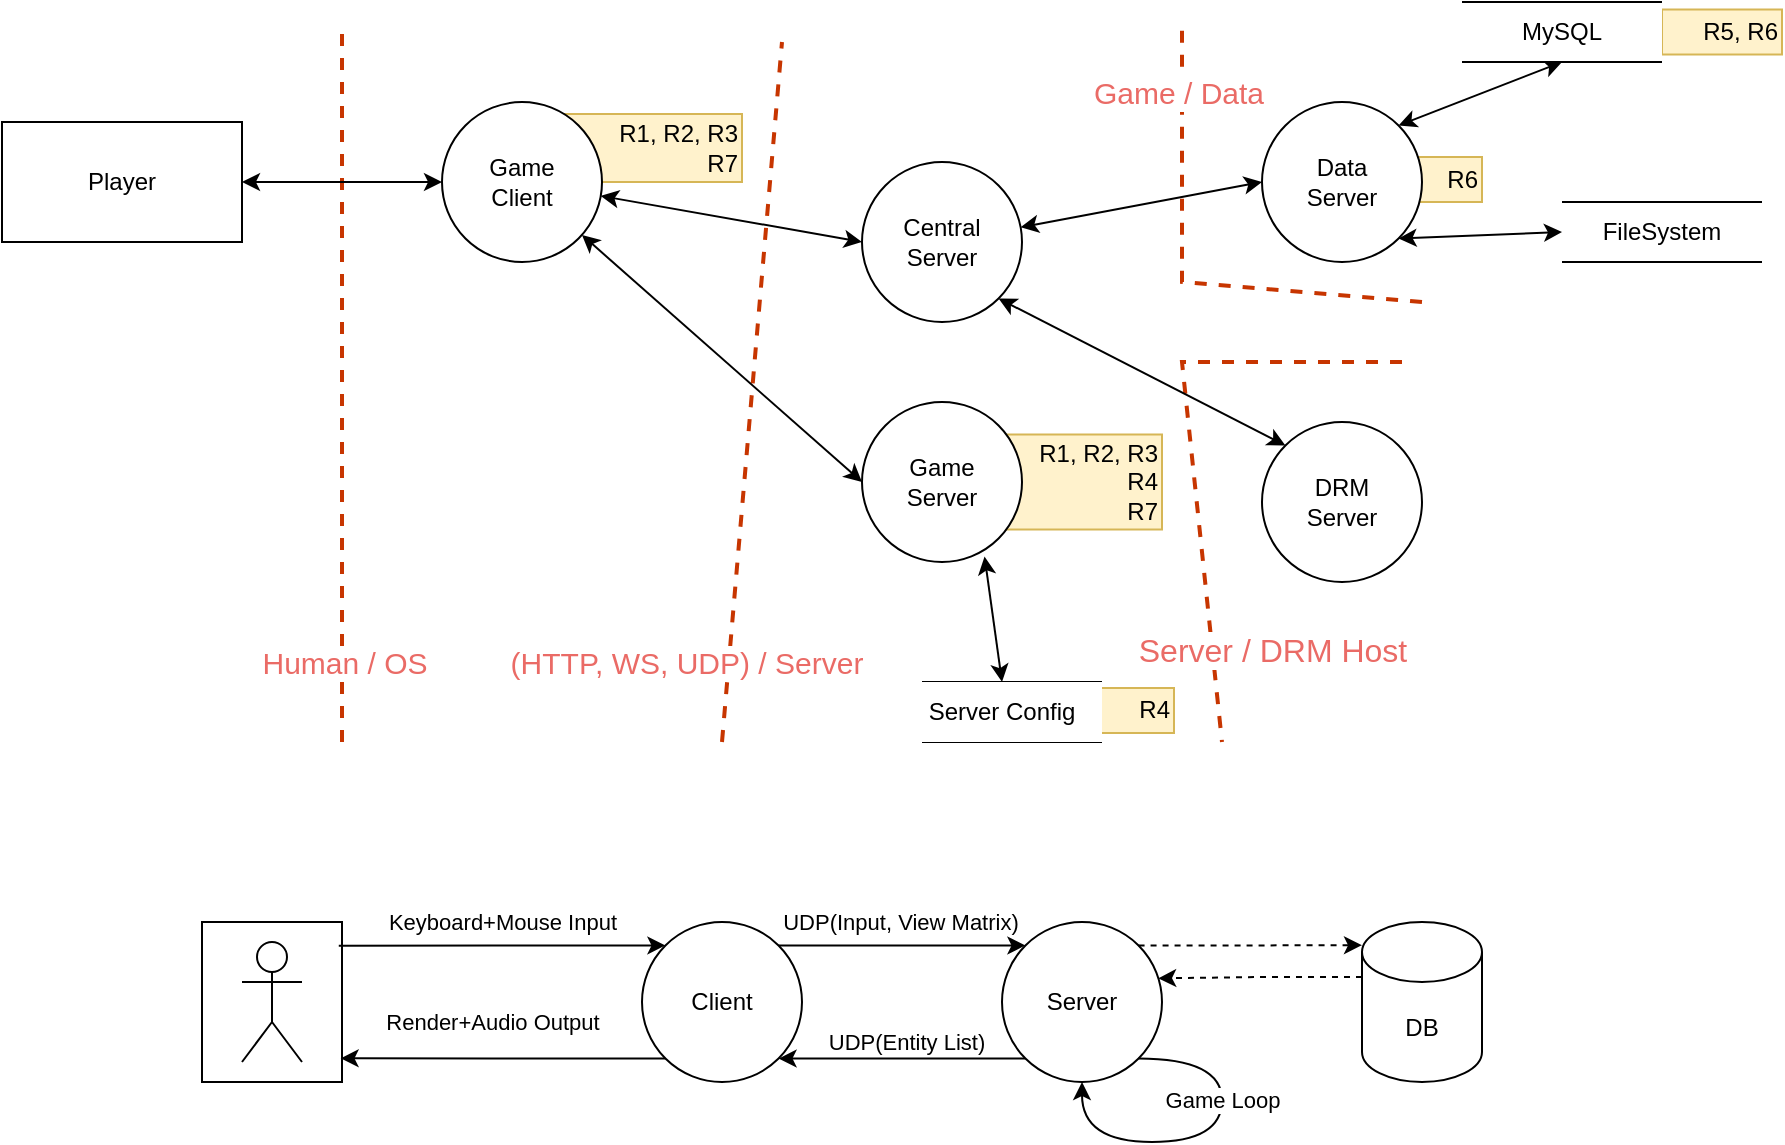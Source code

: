 <mxfile version="25.0.0">
  <diagram name="Page-1" id="I6kNBOrfu8EHdy3ZmdIW">
    <mxGraphModel dx="820" dy="562" grid="1" gridSize="10" guides="1" tooltips="1" connect="1" arrows="1" fold="1" page="1" pageScale="1" pageWidth="850" pageHeight="1100" math="0" shadow="0">
      <root>
        <mxCell id="0" />
        <mxCell id="1" parent="0" />
        <mxCell id="XetKOPu3Qg_WPPBAEXBo-107" value="&lt;div&gt;R6&lt;/div&gt;" style="rounded=0;whiteSpace=wrap;html=1;align=right;fillColor=#fff2cc;strokeColor=#d6b656;" vertex="1" parent="1">
          <mxGeometry x="760" y="197.5" width="60" height="22.5" as="geometry" />
        </mxCell>
        <mxCell id="XetKOPu3Qg_WPPBAEXBo-95" value="&lt;div&gt;R5, R6&lt;/div&gt;" style="rounded=0;whiteSpace=wrap;html=1;align=right;fillColor=#fff2cc;strokeColor=#d6b656;" vertex="1" parent="1">
          <mxGeometry x="910" y="123.75" width="60" height="22.5" as="geometry" />
        </mxCell>
        <mxCell id="XetKOPu3Qg_WPPBAEXBo-90" value="R1, R2, R3&lt;div&gt;R7&lt;/div&gt;" style="rounded=0;whiteSpace=wrap;html=1;align=right;fillColor=#fff2cc;strokeColor=#d6b656;direction=east;" vertex="1" parent="1">
          <mxGeometry x="360" y="176" width="90" height="34" as="geometry" />
        </mxCell>
        <mxCell id="XetKOPu3Qg_WPPBAEXBo-89" value="R1, R2, R3&lt;div&gt;R4&lt;/div&gt;&lt;div&gt;R7&lt;/div&gt;" style="rounded=0;whiteSpace=wrap;html=1;align=right;fillColor=#fff2cc;strokeColor=#d6b656;" vertex="1" parent="1">
          <mxGeometry x="570" y="336.25" width="90" height="47.5" as="geometry" />
        </mxCell>
        <mxCell id="XetKOPu3Qg_WPPBAEXBo-59" value="" style="rounded=0;whiteSpace=wrap;html=1;" vertex="1" parent="1">
          <mxGeometry x="180" y="580" width="70" height="80" as="geometry" />
        </mxCell>
        <mxCell id="XetKOPu3Qg_WPPBAEXBo-14" value="" style="endArrow=none;dashed=1;html=1;strokeWidth=2;rounded=0;fillColor=#fa6800;strokeColor=#C73500;" edge="1" parent="1">
          <mxGeometry width="50" height="50" relative="1" as="geometry">
            <mxPoint x="780" y="300" as="sourcePoint" />
            <mxPoint x="690" y="490" as="targetPoint" />
            <Array as="points">
              <mxPoint x="670" y="300" />
            </Array>
          </mxGeometry>
        </mxCell>
        <mxCell id="XetKOPu3Qg_WPPBAEXBo-28" value="&lt;font color=&quot;#ea6b66&quot; style=&quot;font-size: 16px;&quot;&gt;Server / DRM Host&lt;/font&gt;" style="edgeLabel;html=1;align=center;verticalAlign=middle;resizable=0;points=[];" vertex="1" connectable="0" parent="XetKOPu3Qg_WPPBAEXBo-14">
          <mxGeometry x="0.473" relative="1" as="geometry">
            <mxPoint x="33" y="33" as="offset" />
          </mxGeometry>
        </mxCell>
        <mxCell id="XetKOPu3Qg_WPPBAEXBo-6" value="" style="endArrow=none;dashed=1;html=1;strokeWidth=2;rounded=0;fillColor=#fa6800;strokeColor=#C73500;" edge="1" parent="1">
          <mxGeometry width="50" height="50" relative="1" as="geometry">
            <mxPoint x="790" y="270" as="sourcePoint" />
            <mxPoint x="670" y="130" as="targetPoint" />
            <Array as="points">
              <mxPoint x="670" y="260" />
            </Array>
          </mxGeometry>
        </mxCell>
        <mxCell id="XetKOPu3Qg_WPPBAEXBo-20" value="&lt;font style=&quot;font-size: 15px;&quot; color=&quot;#ea6b66&quot;&gt;Game / Data&lt;/font&gt;" style="edgeLabel;html=1;align=center;verticalAlign=middle;resizable=0;points=[];" vertex="1" connectable="0" parent="XetKOPu3Qg_WPPBAEXBo-6">
          <mxGeometry x="0.714" y="2" relative="1" as="geometry">
            <mxPoint y="-1" as="offset" />
          </mxGeometry>
        </mxCell>
        <mxCell id="XetKOPu3Qg_WPPBAEXBo-3" value="" style="endArrow=none;dashed=1;html=1;strokeWidth=2;rounded=0;fillColor=#fa6800;strokeColor=#C73500;" edge="1" parent="1">
          <mxGeometry width="50" height="50" relative="1" as="geometry">
            <mxPoint x="250" y="490" as="sourcePoint" />
            <mxPoint x="250" y="135" as="targetPoint" />
          </mxGeometry>
        </mxCell>
        <mxCell id="XetKOPu3Qg_WPPBAEXBo-15" value="&lt;font style=&quot;font-size: 15px;&quot; color=&quot;#ea6b66&quot;&gt;Human / OS&lt;/font&gt;" style="edgeLabel;html=1;align=center;verticalAlign=middle;resizable=0;points=[];" vertex="1" connectable="0" parent="XetKOPu3Qg_WPPBAEXBo-3">
          <mxGeometry x="-0.811" y="-1" relative="1" as="geometry">
            <mxPoint y="-7" as="offset" />
          </mxGeometry>
        </mxCell>
        <mxCell id="XetKOPu3Qg_WPPBAEXBo-4" value="" style="endArrow=none;dashed=1;html=1;strokeWidth=2;rounded=0;fillColor=#fa6800;strokeColor=#C73500;" edge="1" parent="1">
          <mxGeometry width="50" height="50" relative="1" as="geometry">
            <mxPoint x="440" y="490" as="sourcePoint" />
            <mxPoint x="470" y="140" as="targetPoint" />
          </mxGeometry>
        </mxCell>
        <mxCell id="XetKOPu3Qg_WPPBAEXBo-17" value="&lt;font style=&quot;font-size: 15px;&quot; color=&quot;#ea6b66&quot;&gt;(HTTP, WS, UDP) / Server&lt;/font&gt;" style="edgeLabel;html=1;align=center;verticalAlign=middle;resizable=0;points=[];" vertex="1" connectable="0" parent="XetKOPu3Qg_WPPBAEXBo-4">
          <mxGeometry x="-0.885" y="-1" relative="1" as="geometry">
            <mxPoint x="-21" y="-20" as="offset" />
          </mxGeometry>
        </mxCell>
        <mxCell id="XetKOPu3Qg_WPPBAEXBo-22" style="rounded=0;orthogonalLoop=1;jettySize=auto;html=1;entryX=0;entryY=0.5;entryDx=0;entryDy=0;startArrow=classic;startFill=1;" edge="1" parent="1" source="XetKOPu3Qg_WPPBAEXBo-1" target="XetKOPu3Qg_WPPBAEXBo-13">
          <mxGeometry relative="1" as="geometry" />
        </mxCell>
        <mxCell id="XetKOPu3Qg_WPPBAEXBo-26" style="rounded=0;orthogonalLoop=1;jettySize=auto;html=1;entryX=0;entryY=0.5;entryDx=0;entryDy=0;startArrow=classic;startFill=1;" edge="1" parent="1" source="XetKOPu3Qg_WPPBAEXBo-1" target="XetKOPu3Qg_WPPBAEXBo-5">
          <mxGeometry relative="1" as="geometry" />
        </mxCell>
        <mxCell id="XetKOPu3Qg_WPPBAEXBo-1" value="Game&lt;div&gt;Client&lt;/div&gt;" style="ellipse;whiteSpace=wrap;html=1;aspect=fixed;" vertex="1" parent="1">
          <mxGeometry x="300" y="170" width="80" height="80" as="geometry" />
        </mxCell>
        <mxCell id="XetKOPu3Qg_WPPBAEXBo-21" style="rounded=0;orthogonalLoop=1;jettySize=auto;html=1;entryX=0;entryY=0.5;entryDx=0;entryDy=0;startArrow=classic;startFill=1;" edge="1" parent="1" source="XetKOPu3Qg_WPPBAEXBo-2" target="XetKOPu3Qg_WPPBAEXBo-1">
          <mxGeometry relative="1" as="geometry" />
        </mxCell>
        <mxCell id="XetKOPu3Qg_WPPBAEXBo-2" value="Player" style="rounded=0;whiteSpace=wrap;html=1;" vertex="1" parent="1">
          <mxGeometry x="80" y="180" width="120" height="60" as="geometry" />
        </mxCell>
        <mxCell id="XetKOPu3Qg_WPPBAEXBo-32" style="rounded=0;orthogonalLoop=1;jettySize=auto;html=1;exitX=0.766;exitY=0.966;exitDx=0;exitDy=0;entryX=0.5;entryY=0;entryDx=0;entryDy=0;exitPerimeter=0;startArrow=classic;startFill=1;" edge="1" parent="1" source="XetKOPu3Qg_WPPBAEXBo-5" target="XetKOPu3Qg_WPPBAEXBo-36">
          <mxGeometry relative="1" as="geometry">
            <mxPoint x="590" y="450" as="targetPoint" />
          </mxGeometry>
        </mxCell>
        <mxCell id="XetKOPu3Qg_WPPBAEXBo-5" value="Game&lt;div&gt;Server&lt;/div&gt;" style="ellipse;whiteSpace=wrap;html=1;aspect=fixed;" vertex="1" parent="1">
          <mxGeometry x="510" y="320" width="80" height="80" as="geometry" />
        </mxCell>
        <mxCell id="XetKOPu3Qg_WPPBAEXBo-12" value="DRM&lt;div&gt;Server&lt;/div&gt;" style="ellipse;whiteSpace=wrap;html=1;aspect=fixed;" vertex="1" parent="1">
          <mxGeometry x="710" y="330" width="80" height="80" as="geometry" />
        </mxCell>
        <mxCell id="XetKOPu3Qg_WPPBAEXBo-23" style="rounded=0;orthogonalLoop=1;jettySize=auto;html=1;entryX=0;entryY=0.5;entryDx=0;entryDy=0;startArrow=classic;startFill=1;" edge="1" parent="1" source="XetKOPu3Qg_WPPBAEXBo-13" target="XetKOPu3Qg_WPPBAEXBo-18">
          <mxGeometry relative="1" as="geometry" />
        </mxCell>
        <mxCell id="XetKOPu3Qg_WPPBAEXBo-27" style="rounded=0;orthogonalLoop=1;jettySize=auto;html=1;exitX=1;exitY=1;exitDx=0;exitDy=0;entryX=0;entryY=0;entryDx=0;entryDy=0;startArrow=classic;startFill=1;" edge="1" parent="1" source="XetKOPu3Qg_WPPBAEXBo-13" target="XetKOPu3Qg_WPPBAEXBo-12">
          <mxGeometry relative="1" as="geometry" />
        </mxCell>
        <mxCell id="XetKOPu3Qg_WPPBAEXBo-13" value="Central&lt;div&gt;Server&lt;/div&gt;" style="ellipse;whiteSpace=wrap;html=1;aspect=fixed;" vertex="1" parent="1">
          <mxGeometry x="510" y="200" width="80" height="80" as="geometry" />
        </mxCell>
        <mxCell id="XetKOPu3Qg_WPPBAEXBo-24" style="rounded=0;orthogonalLoop=1;jettySize=auto;html=1;entryX=0.5;entryY=1;entryDx=0;entryDy=0;exitX=1;exitY=0;exitDx=0;exitDy=0;startArrow=classic;startFill=1;" edge="1" parent="1" source="XetKOPu3Qg_WPPBAEXBo-18">
          <mxGeometry relative="1" as="geometry">
            <mxPoint x="860" y="150" as="targetPoint" />
          </mxGeometry>
        </mxCell>
        <mxCell id="XetKOPu3Qg_WPPBAEXBo-106" style="rounded=0;orthogonalLoop=1;jettySize=auto;html=1;exitX=1;exitY=1;exitDx=0;exitDy=0;entryX=0;entryY=0.5;entryDx=0;entryDy=0;startArrow=classic;startFill=1;" edge="1" parent="1" source="XetKOPu3Qg_WPPBAEXBo-18" target="XetKOPu3Qg_WPPBAEXBo-105">
          <mxGeometry relative="1" as="geometry" />
        </mxCell>
        <mxCell id="XetKOPu3Qg_WPPBAEXBo-18" value="Data&lt;div&gt;Server&lt;/div&gt;" style="ellipse;whiteSpace=wrap;html=1;aspect=fixed;" vertex="1" parent="1">
          <mxGeometry x="710" y="170" width="80" height="80" as="geometry" />
        </mxCell>
        <mxCell id="XetKOPu3Qg_WPPBAEXBo-33" value="" style="group" vertex="1" connectable="0" parent="1">
          <mxGeometry x="540" y="460" width="140" height="45" as="geometry" />
        </mxCell>
        <mxCell id="XetKOPu3Qg_WPPBAEXBo-93" value="&lt;div&gt;R4&lt;/div&gt;" style="rounded=0;whiteSpace=wrap;html=1;align=right;fillColor=#fff2cc;strokeColor=#d6b656;" vertex="1" parent="XetKOPu3Qg_WPPBAEXBo-33">
          <mxGeometry x="36" y="3" width="90" height="22.5" as="geometry" />
        </mxCell>
        <mxCell id="XetKOPu3Qg_WPPBAEXBo-34" value="" style="endArrow=none;html=1;rounded=0;entryX=1;entryY=0;entryDx=0;entryDy=0;" edge="1" parent="XetKOPu3Qg_WPPBAEXBo-33" target="XetKOPu3Qg_WPPBAEXBo-36">
          <mxGeometry width="50" height="50" relative="1" as="geometry">
            <mxPoint as="sourcePoint" />
            <mxPoint x="100" as="targetPoint" />
          </mxGeometry>
        </mxCell>
        <mxCell id="XetKOPu3Qg_WPPBAEXBo-35" value="" style="endArrow=none;html=1;rounded=0;entryX=1;entryY=1;entryDx=0;entryDy=0;" edge="1" parent="XetKOPu3Qg_WPPBAEXBo-33" target="XetKOPu3Qg_WPPBAEXBo-36">
          <mxGeometry width="50" height="50" relative="1" as="geometry">
            <mxPoint y="30" as="sourcePoint" />
            <mxPoint x="100" y="30" as="targetPoint" />
          </mxGeometry>
        </mxCell>
        <mxCell id="XetKOPu3Qg_WPPBAEXBo-36" value="Server Config" style="text;html=1;align=center;verticalAlign=middle;whiteSpace=wrap;rounded=0;fillColor=default;" vertex="1" parent="XetKOPu3Qg_WPPBAEXBo-33">
          <mxGeometry x="-10" width="100" height="30" as="geometry" />
        </mxCell>
        <mxCell id="XetKOPu3Qg_WPPBAEXBo-41" value="" style="shape=umlActor;verticalLabelPosition=bottom;verticalAlign=top;html=1;outlineConnect=0;" vertex="1" parent="1">
          <mxGeometry x="200" y="590" width="30" height="60" as="geometry" />
        </mxCell>
        <mxCell id="XetKOPu3Qg_WPPBAEXBo-50" style="edgeStyle=orthogonalEdgeStyle;rounded=0;orthogonalLoop=1;jettySize=auto;html=1;exitX=1;exitY=0;exitDx=0;exitDy=0;entryX=0;entryY=0;entryDx=0;entryDy=0;" edge="1" parent="1" source="XetKOPu3Qg_WPPBAEXBo-45" target="XetKOPu3Qg_WPPBAEXBo-47">
          <mxGeometry relative="1" as="geometry" />
        </mxCell>
        <mxCell id="XetKOPu3Qg_WPPBAEXBo-66" value="UDP(Input, View Matrix)" style="edgeLabel;html=1;align=center;verticalAlign=middle;resizable=0;points=[];" vertex="1" connectable="0" parent="XetKOPu3Qg_WPPBAEXBo-50">
          <mxGeometry x="-0.016" relative="1" as="geometry">
            <mxPoint y="-12" as="offset" />
          </mxGeometry>
        </mxCell>
        <mxCell id="XetKOPu3Qg_WPPBAEXBo-45" value="Client" style="ellipse;whiteSpace=wrap;html=1;aspect=fixed;" vertex="1" parent="1">
          <mxGeometry x="400" y="580" width="80" height="80" as="geometry" />
        </mxCell>
        <mxCell id="XetKOPu3Qg_WPPBAEXBo-56" style="edgeStyle=orthogonalEdgeStyle;rounded=0;orthogonalLoop=1;jettySize=auto;html=1;exitX=0;exitY=1;exitDx=0;exitDy=0;entryX=1;entryY=1;entryDx=0;entryDy=0;" edge="1" parent="1" source="XetKOPu3Qg_WPPBAEXBo-47" target="XetKOPu3Qg_WPPBAEXBo-45">
          <mxGeometry relative="1" as="geometry" />
        </mxCell>
        <mxCell id="XetKOPu3Qg_WPPBAEXBo-73" value="UDP(Entity List)" style="edgeLabel;html=1;align=center;verticalAlign=middle;resizable=0;points=[];" vertex="1" connectable="0" parent="XetKOPu3Qg_WPPBAEXBo-56">
          <mxGeometry x="0.133" y="-1" relative="1" as="geometry">
            <mxPoint x="10" y="-8" as="offset" />
          </mxGeometry>
        </mxCell>
        <mxCell id="XetKOPu3Qg_WPPBAEXBo-47" value="Server" style="ellipse;whiteSpace=wrap;html=1;aspect=fixed;" vertex="1" parent="1">
          <mxGeometry x="580" y="580" width="80" height="80" as="geometry" />
        </mxCell>
        <mxCell id="XetKOPu3Qg_WPPBAEXBo-48" value="DB" style="shape=cylinder3;whiteSpace=wrap;html=1;boundedLbl=1;backgroundOutline=1;size=15;" vertex="1" parent="1">
          <mxGeometry x="760" y="580" width="60" height="80" as="geometry" />
        </mxCell>
        <mxCell id="XetKOPu3Qg_WPPBAEXBo-51" style="edgeStyle=orthogonalEdgeStyle;rounded=0;orthogonalLoop=1;jettySize=auto;html=1;exitX=1;exitY=0;exitDx=0;exitDy=0;entryX=0;entryY=0.145;entryDx=0;entryDy=0;entryPerimeter=0;dashed=1;" edge="1" parent="1" source="XetKOPu3Qg_WPPBAEXBo-47" target="XetKOPu3Qg_WPPBAEXBo-48">
          <mxGeometry relative="1" as="geometry" />
        </mxCell>
        <mxCell id="XetKOPu3Qg_WPPBAEXBo-63" style="edgeStyle=orthogonalEdgeStyle;rounded=0;orthogonalLoop=1;jettySize=auto;html=1;exitX=0;exitY=1;exitDx=0;exitDy=0;entryX=0.99;entryY=0.852;entryDx=0;entryDy=0;entryPerimeter=0;" edge="1" parent="1" source="XetKOPu3Qg_WPPBAEXBo-45" target="XetKOPu3Qg_WPPBAEXBo-59">
          <mxGeometry relative="1" as="geometry" />
        </mxCell>
        <mxCell id="XetKOPu3Qg_WPPBAEXBo-74" value="Render+Audio Output" style="edgeLabel;html=1;align=center;verticalAlign=middle;resizable=0;points=[];" vertex="1" connectable="0" parent="XetKOPu3Qg_WPPBAEXBo-63">
          <mxGeometry x="0.123" relative="1" as="geometry">
            <mxPoint x="4" y="-18" as="offset" />
          </mxGeometry>
        </mxCell>
        <mxCell id="XetKOPu3Qg_WPPBAEXBo-64" style="edgeStyle=orthogonalEdgeStyle;rounded=0;orthogonalLoop=1;jettySize=auto;html=1;exitX=0;exitY=0;exitDx=0;exitDy=0;entryX=0.977;entryY=0.148;entryDx=0;entryDy=0;entryPerimeter=0;endArrow=none;endFill=0;startArrow=classic;startFill=1;" edge="1" parent="1" source="XetKOPu3Qg_WPPBAEXBo-45" target="XetKOPu3Qg_WPPBAEXBo-59">
          <mxGeometry relative="1" as="geometry" />
        </mxCell>
        <mxCell id="XetKOPu3Qg_WPPBAEXBo-65" value="Keyboard+Mouse Input" style="edgeLabel;html=1;align=center;verticalAlign=middle;resizable=0;points=[];" vertex="1" connectable="0" parent="XetKOPu3Qg_WPPBAEXBo-64">
          <mxGeometry x="0.593" y="-3" relative="1" as="geometry">
            <mxPoint x="48" y="-9" as="offset" />
          </mxGeometry>
        </mxCell>
        <mxCell id="XetKOPu3Qg_WPPBAEXBo-69" style="edgeStyle=orthogonalEdgeStyle;rounded=0;orthogonalLoop=1;jettySize=auto;html=1;exitX=0;exitY=0;exitDx=0;exitDy=27.5;exitPerimeter=0;entryX=0.976;entryY=0.352;entryDx=0;entryDy=0;entryPerimeter=0;dashed=1;" edge="1" parent="1" source="XetKOPu3Qg_WPPBAEXBo-48" target="XetKOPu3Qg_WPPBAEXBo-47">
          <mxGeometry relative="1" as="geometry" />
        </mxCell>
        <mxCell id="XetKOPu3Qg_WPPBAEXBo-70" style="edgeStyle=orthogonalEdgeStyle;rounded=0;orthogonalLoop=1;jettySize=auto;html=1;exitX=1;exitY=1;exitDx=0;exitDy=0;entryX=0.5;entryY=1;entryDx=0;entryDy=0;curved=1;" edge="1" parent="1" source="XetKOPu3Qg_WPPBAEXBo-47" target="XetKOPu3Qg_WPPBAEXBo-47">
          <mxGeometry relative="1" as="geometry">
            <Array as="points">
              <mxPoint x="690" y="648" />
              <mxPoint x="690" y="690" />
              <mxPoint x="620" y="690" />
            </Array>
          </mxGeometry>
        </mxCell>
        <mxCell id="XetKOPu3Qg_WPPBAEXBo-72" value="Game Loop" style="edgeLabel;html=1;align=center;verticalAlign=middle;resizable=0;points=[];" vertex="1" connectable="0" parent="XetKOPu3Qg_WPPBAEXBo-70">
          <mxGeometry x="-0.317" relative="1" as="geometry">
            <mxPoint as="offset" />
          </mxGeometry>
        </mxCell>
        <mxCell id="XetKOPu3Qg_WPPBAEXBo-98" value="" style="group;fillColor=default;" vertex="1" connectable="0" parent="1">
          <mxGeometry x="810" y="120" width="100" height="30" as="geometry" />
        </mxCell>
        <mxCell id="XetKOPu3Qg_WPPBAEXBo-99" value="" style="endArrow=none;html=1;rounded=0;" edge="1" parent="XetKOPu3Qg_WPPBAEXBo-98">
          <mxGeometry width="50" height="50" relative="1" as="geometry">
            <mxPoint as="sourcePoint" />
            <mxPoint x="100" as="targetPoint" />
          </mxGeometry>
        </mxCell>
        <mxCell id="XetKOPu3Qg_WPPBAEXBo-100" value="" style="endArrow=none;html=1;rounded=0;" edge="1" parent="XetKOPu3Qg_WPPBAEXBo-98">
          <mxGeometry width="50" height="50" relative="1" as="geometry">
            <mxPoint y="30" as="sourcePoint" />
            <mxPoint x="100" y="30" as="targetPoint" />
          </mxGeometry>
        </mxCell>
        <mxCell id="XetKOPu3Qg_WPPBAEXBo-101" value="MySQL" style="text;html=1;align=center;verticalAlign=middle;whiteSpace=wrap;rounded=0;" vertex="1" parent="XetKOPu3Qg_WPPBAEXBo-98">
          <mxGeometry width="100" height="30" as="geometry" />
        </mxCell>
        <mxCell id="XetKOPu3Qg_WPPBAEXBo-102" value="" style="group;fillColor=default;" vertex="1" connectable="0" parent="1">
          <mxGeometry x="860" y="220" width="100" height="30" as="geometry" />
        </mxCell>
        <mxCell id="XetKOPu3Qg_WPPBAEXBo-103" value="" style="endArrow=none;html=1;rounded=0;" edge="1" parent="XetKOPu3Qg_WPPBAEXBo-102">
          <mxGeometry width="50" height="50" relative="1" as="geometry">
            <mxPoint as="sourcePoint" />
            <mxPoint x="100" as="targetPoint" />
          </mxGeometry>
        </mxCell>
        <mxCell id="XetKOPu3Qg_WPPBAEXBo-104" value="" style="endArrow=none;html=1;rounded=0;" edge="1" parent="XetKOPu3Qg_WPPBAEXBo-102">
          <mxGeometry width="50" height="50" relative="1" as="geometry">
            <mxPoint y="30" as="sourcePoint" />
            <mxPoint x="100" y="30" as="targetPoint" />
          </mxGeometry>
        </mxCell>
        <mxCell id="XetKOPu3Qg_WPPBAEXBo-105" value="FileSystem" style="text;html=1;align=center;verticalAlign=middle;whiteSpace=wrap;rounded=0;" vertex="1" parent="XetKOPu3Qg_WPPBAEXBo-102">
          <mxGeometry width="100" height="30" as="geometry" />
        </mxCell>
      </root>
    </mxGraphModel>
  </diagram>
</mxfile>
